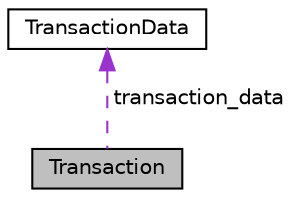 digraph "Transaction"
{
 // LATEX_PDF_SIZE
  edge [fontname="Helvetica",fontsize="10",labelfontname="Helvetica",labelfontsize="10"];
  node [fontname="Helvetica",fontsize="10",shape=record];
  Node1 [label="Transaction",height=0.2,width=0.4,color="black", fillcolor="grey75", style="filled", fontcolor="black",tooltip=" "];
  Node2 -> Node1 [dir="back",color="darkorchid3",fontsize="10",style="dashed",label=" transaction_data" ,fontname="Helvetica"];
  Node2 [label="TransactionData",height=0.2,width=0.4,color="black", fillcolor="white", style="filled",URL="$struct_transaction_data.html",tooltip=" "];
}

